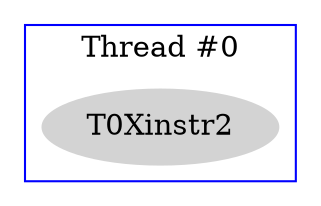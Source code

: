 digraph{subgraph cluster_0{color=blue;node[style="filled",color=lightgray];label="Thread #0";T0Xinstr2;}}